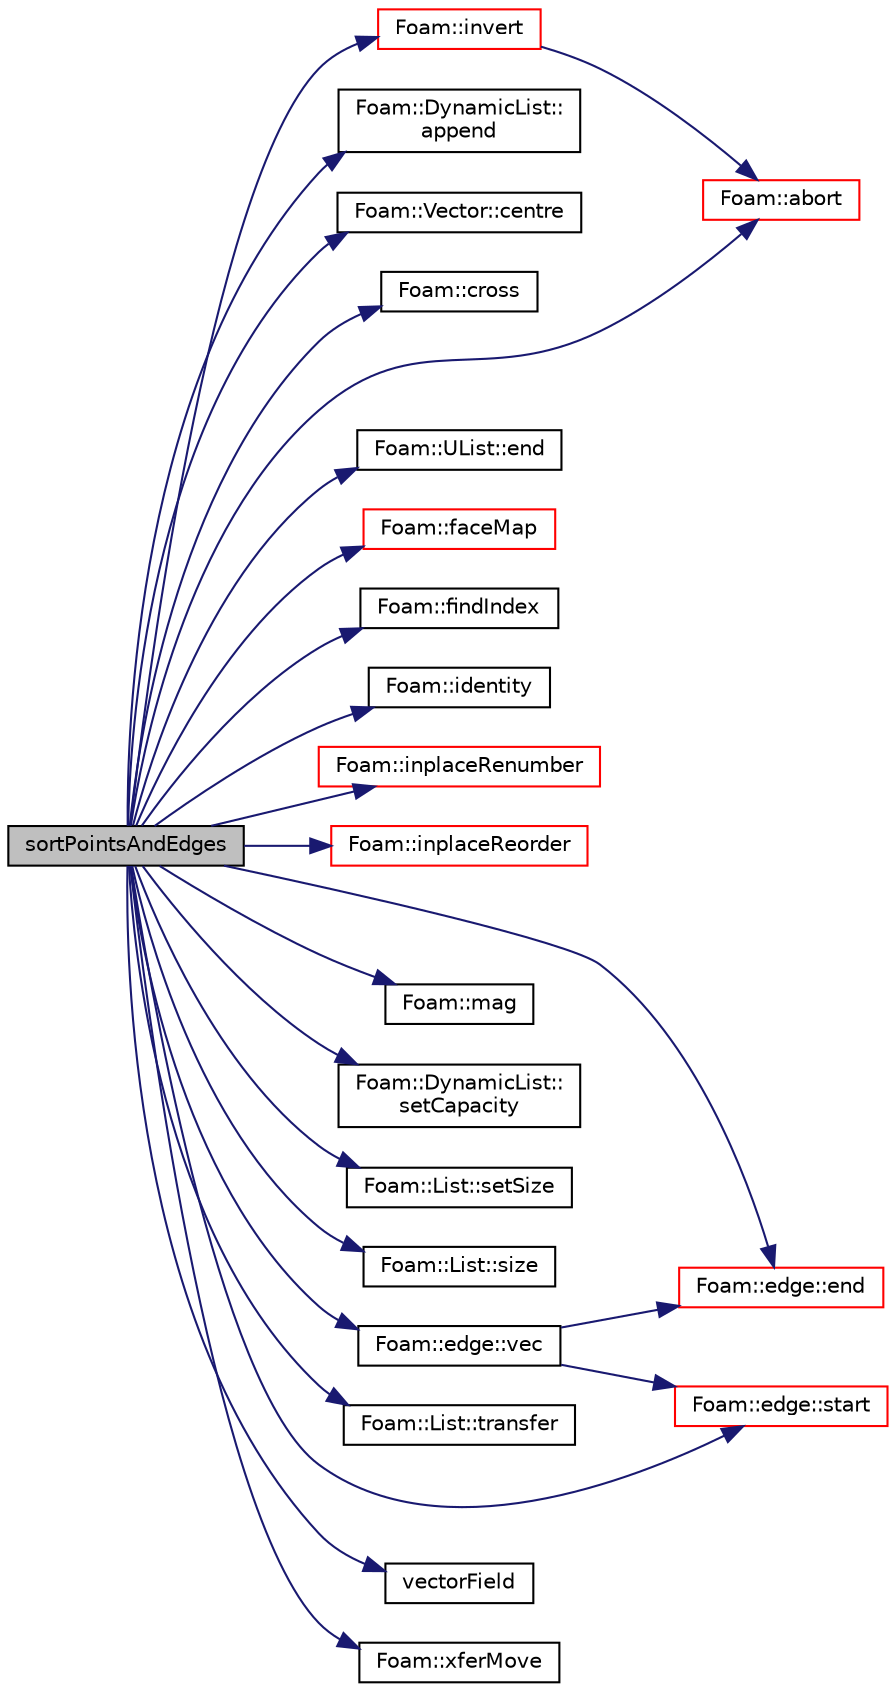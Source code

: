 digraph "sortPointsAndEdges"
{
  bgcolor="transparent";
  edge [fontname="Helvetica",fontsize="10",labelfontname="Helvetica",labelfontsize="10"];
  node [fontname="Helvetica",fontsize="10",shape=record];
  rankdir="LR";
  Node329 [label="sortPointsAndEdges",height=0.2,width=0.4,color="black", fillcolor="grey75", style="filled", fontcolor="black"];
  Node329 -> Node330 [color="midnightblue",fontsize="10",style="solid",fontname="Helvetica"];
  Node330 [label="Foam::abort",height=0.2,width=0.4,color="red",URL="$a21851.html#a447107a607d03e417307c203fa5fb44b"];
  Node329 -> Node375 [color="midnightblue",fontsize="10",style="solid",fontname="Helvetica"];
  Node375 [label="Foam::DynamicList::\lappend",height=0.2,width=0.4,color="black",URL="$a27005.html#a7b67b42af715604376ad63a681dee6d8",tooltip="Append an element at the end of the list. "];
  Node329 -> Node376 [color="midnightblue",fontsize="10",style="solid",fontname="Helvetica"];
  Node376 [label="Foam::Vector::centre",height=0.2,width=0.4,color="black",URL="$a29749.html#af7dca0e63cfd572b9541c7448d1d8a1d",tooltip="Return *this (used for point which is a typedef to Vector<scalar>. "];
  Node329 -> Node377 [color="midnightblue",fontsize="10",style="solid",fontname="Helvetica"];
  Node377 [label="Foam::cross",height=0.2,width=0.4,color="black",URL="$a21851.html#acfc273661e3566f80f644ea570c8726a"];
  Node329 -> Node378 [color="midnightblue",fontsize="10",style="solid",fontname="Helvetica"];
  Node378 [label="Foam::edge::end",height=0.2,width=0.4,color="red",URL="$a28361.html#a5ac1c619caccdf5bcf8c3d58a409849f",tooltip="Return end vertex label. "];
  Node329 -> Node380 [color="midnightblue",fontsize="10",style="solid",fontname="Helvetica"];
  Node380 [label="Foam::UList::end",height=0.2,width=0.4,color="black",URL="$a26837.html#acf5102a998ffca93da588563e2af7413",tooltip="Return an iterator to end traversing the UList. "];
  Node329 -> Node381 [color="midnightblue",fontsize="10",style="solid",fontname="Helvetica"];
  Node381 [label="Foam::faceMap",height=0.2,width=0.4,color="red",URL="$a21851.html#aa77215843e964fac259ab06e68d0ee02"];
  Node329 -> Node388 [color="midnightblue",fontsize="10",style="solid",fontname="Helvetica"];
  Node388 [label="Foam::findIndex",height=0.2,width=0.4,color="black",URL="$a21851.html#ac16695f83f370df159eed19f92d095fb",tooltip="Find first occurence of given element and return index,. "];
  Node329 -> Node389 [color="midnightblue",fontsize="10",style="solid",fontname="Helvetica"];
  Node389 [label="Foam::identity",height=0.2,width=0.4,color="black",URL="$a21851.html#a36af96cb841435845fffb4fe69208490",tooltip="Create identity map (map[i] == i) of given length. "];
  Node329 -> Node390 [color="midnightblue",fontsize="10",style="solid",fontname="Helvetica"];
  Node390 [label="Foam::inplaceRenumber",height=0.2,width=0.4,color="red",URL="$a21851.html#a9b337312524f331043d60cc58a96a5e1",tooltip="Inplace renumber the values of a list. "];
  Node329 -> Node392 [color="midnightblue",fontsize="10",style="solid",fontname="Helvetica"];
  Node392 [label="Foam::inplaceReorder",height=0.2,width=0.4,color="red",URL="$a21851.html#afacafc96b1d456a8ba5cfb6c77ff9eb7",tooltip="Inplace reorder the elements of a list. "];
  Node329 -> Node396 [color="midnightblue",fontsize="10",style="solid",fontname="Helvetica"];
  Node396 [label="Foam::invert",height=0.2,width=0.4,color="red",URL="$a21851.html#a327595a4510d001734d50819f3ee744d",tooltip="Invert one-to-one map. Unmapped elements will be -1. "];
  Node396 -> Node330 [color="midnightblue",fontsize="10",style="solid",fontname="Helvetica"];
  Node329 -> Node399 [color="midnightblue",fontsize="10",style="solid",fontname="Helvetica"];
  Node399 [label="Foam::mag",height=0.2,width=0.4,color="black",URL="$a21851.html#a929da2a3fdcf3dacbbe0487d3a330dae"];
  Node329 -> Node400 [color="midnightblue",fontsize="10",style="solid",fontname="Helvetica"];
  Node400 [label="Foam::DynamicList::\lsetCapacity",height=0.2,width=0.4,color="black",URL="$a27005.html#a3769bf93f15609625d62b693c566bcd1",tooltip="Alter the size of the underlying storage. "];
  Node329 -> Node398 [color="midnightblue",fontsize="10",style="solid",fontname="Helvetica"];
  Node398 [label="Foam::List::setSize",height=0.2,width=0.4,color="black",URL="$a26833.html#aedb985ffeaf1bdbfeccc2a8730405703",tooltip="Reset size of List. "];
  Node329 -> Node387 [color="midnightblue",fontsize="10",style="solid",fontname="Helvetica"];
  Node387 [label="Foam::List::size",height=0.2,width=0.4,color="black",URL="$a26833.html#a8a5f6fa29bd4b500caf186f60245b384",tooltip="Override size to be inconsistent with allocated storage. "];
  Node329 -> Node401 [color="midnightblue",fontsize="10",style="solid",fontname="Helvetica"];
  Node401 [label="Foam::edge::start",height=0.2,width=0.4,color="red",URL="$a28361.html#afe56bdd2031bbf8321e35e2330c0b990",tooltip="Return start vertex label. "];
  Node329 -> Node402 [color="midnightblue",fontsize="10",style="solid",fontname="Helvetica"];
  Node402 [label="Foam::List::transfer",height=0.2,width=0.4,color="black",URL="$a26833.html#a25ad1d2084d16b234b0cf91c07e832c0",tooltip="Transfer the contents of the argument List into this list. "];
  Node329 -> Node403 [color="midnightblue",fontsize="10",style="solid",fontname="Helvetica"];
  Node403 [label="Foam::edge::vec",height=0.2,width=0.4,color="black",URL="$a28361.html#a72eb1bfd9e030458c6f7f33202ea5b4f",tooltip="Return the vector (end - start) "];
  Node403 -> Node378 [color="midnightblue",fontsize="10",style="solid",fontname="Helvetica"];
  Node403 -> Node401 [color="midnightblue",fontsize="10",style="solid",fontname="Helvetica"];
  Node329 -> Node404 [color="midnightblue",fontsize="10",style="solid",fontname="Helvetica"];
  Node404 [label="vectorField",height=0.2,width=0.4,color="black",URL="$a19448.html#a26449ea948f1206dbb29e1bc6e5c7c64"];
  Node329 -> Node405 [color="midnightblue",fontsize="10",style="solid",fontname="Helvetica"];
  Node405 [label="Foam::xferMove",height=0.2,width=0.4,color="black",URL="$a21851.html#ae3ad39ee5ad896e6d3c0f137ecd12abb",tooltip="Construct by transferring the contents of the arg. "];
}
